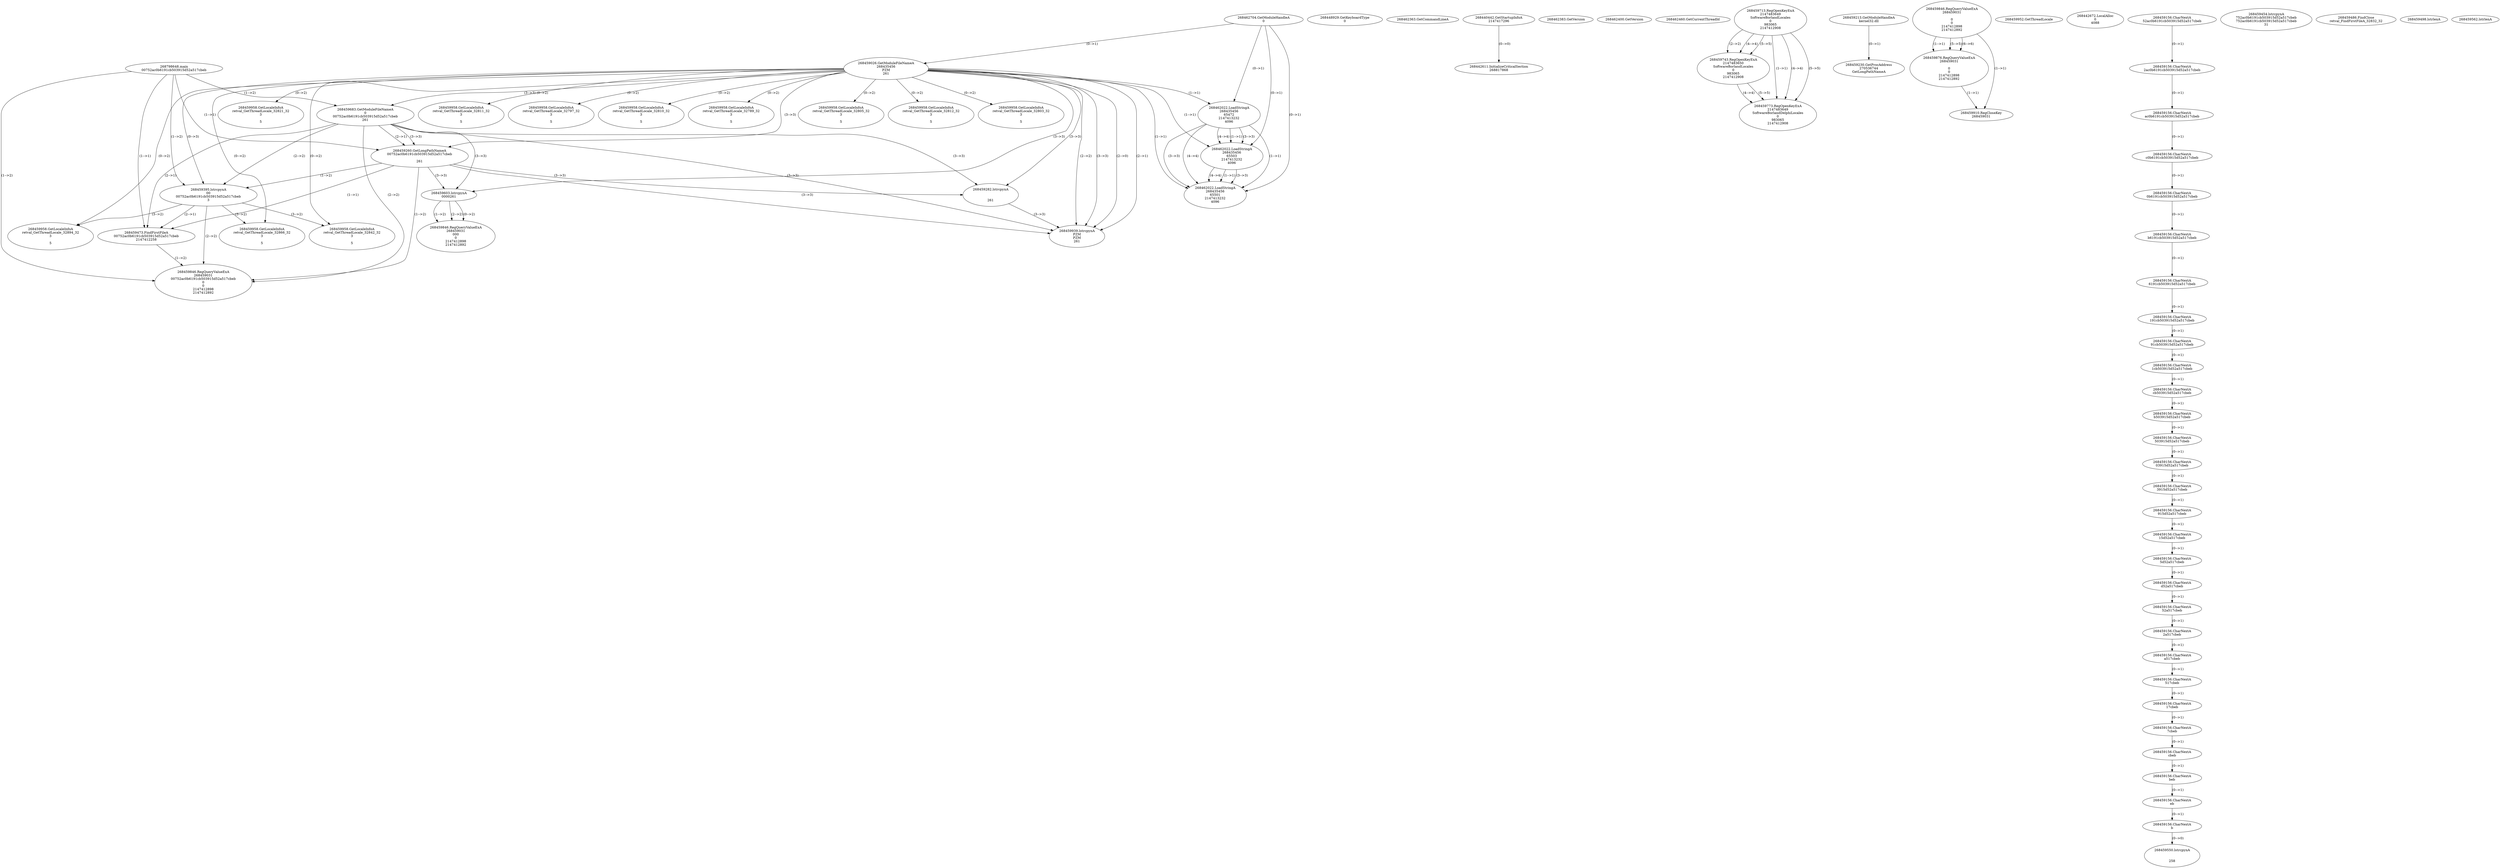 // Global SCDG with merge call
digraph {
	0 [label="268798648.main
00752ac0b6191cb503915d52a517cbeb"]
	1 [label="268462704.GetModuleHandleA
0"]
	2 [label="268448929.GetKeyboardType
0"]
	3 [label="268462363.GetCommandLineA
"]
	4 [label="268440442.GetStartupInfoA
2147417296"]
	5 [label="268462383.GetVersion
"]
	6 [label="268462400.GetVersion
"]
	7 [label="268462460.GetCurrentThreadId
"]
	8 [label="268459026.GetModuleFileNameA
268435456
PZM
261"]
	1 -> 8 [label="(0-->1)"]
	9 [label="268459683.GetModuleFileNameA
0
00752ac0b6191cb503915d52a517cbeb
261"]
	0 -> 9 [label="(1-->2)"]
	8 -> 9 [label="(3-->3)"]
	10 [label="268459713.RegOpenKeyExA
2147483649
Software\Borland\Locales
0
983065
2147412908"]
	11 [label="268459743.RegOpenKeyExA
2147483650
Software\Borland\Locales
0
983065
2147412908"]
	10 -> 11 [label="(2-->2)"]
	10 -> 11 [label="(4-->4)"]
	10 -> 11 [label="(5-->5)"]
	12 [label="268459773.RegOpenKeyExA
2147483649
Software\Borland\Delphi\Locales
0
983065
2147412908"]
	10 -> 12 [label="(1-->1)"]
	10 -> 12 [label="(4-->4)"]
	11 -> 12 [label="(4-->4)"]
	10 -> 12 [label="(5-->5)"]
	11 -> 12 [label="(5-->5)"]
	13 [label="268459213.GetModuleHandleA
kernel32.dll"]
	14 [label="268459230.GetProcAddress
270536744
GetLongPathNameA"]
	13 -> 14 [label="(0-->1)"]
	15 [label="268459260.GetLongPathNameA
00752ac0b6191cb503915d52a517cbeb

261"]
	0 -> 15 [label="(1-->1)"]
	9 -> 15 [label="(2-->1)"]
	8 -> 15 [label="(3-->3)"]
	9 -> 15 [label="(3-->3)"]
	16 [label="268459282.lstrcpynA


261"]
	8 -> 16 [label="(3-->3)"]
	9 -> 16 [label="(3-->3)"]
	15 -> 16 [label="(3-->3)"]
	17 [label="268459846.RegQueryValueExA
268459031

0
0
2147412898
2147412892"]
	18 [label="268459876.RegQueryValueExA
268459031

0
0
2147412898
2147412892"]
	17 -> 18 [label="(1-->1)"]
	17 -> 18 [label="(5-->5)"]
	17 -> 18 [label="(6-->6)"]
	19 [label="268459910.RegCloseKey
268459031"]
	17 -> 19 [label="(1-->1)"]
	18 -> 19 [label="(1-->1)"]
	20 [label="268459939.lstrcpynA
PZM
PZM
261"]
	8 -> 20 [label="(2-->1)"]
	8 -> 20 [label="(2-->2)"]
	8 -> 20 [label="(3-->3)"]
	9 -> 20 [label="(3-->3)"]
	15 -> 20 [label="(3-->3)"]
	16 -> 20 [label="(3-->3)"]
	8 -> 20 [label="(2-->0)"]
	21 [label="268459952.GetThreadLocale
"]
	22 [label="268459958.GetLocaleInfoA
retval_GetThreadLocale_32821_32
3

5"]
	8 -> 22 [label="(0-->2)"]
	23 [label="268462022.LoadStringA
268435456
65472
2147413232
4096"]
	1 -> 23 [label="(0-->1)"]
	8 -> 23 [label="(1-->1)"]
	24 [label="268462022.LoadStringA
268435456
65503
2147413232
4096"]
	1 -> 24 [label="(0-->1)"]
	8 -> 24 [label="(1-->1)"]
	23 -> 24 [label="(1-->1)"]
	23 -> 24 [label="(3-->3)"]
	23 -> 24 [label="(4-->4)"]
	25 [label="268459958.GetLocaleInfoA
retval_GetThreadLocale_32811_32
3

5"]
	8 -> 25 [label="(0-->2)"]
	26 [label="268459958.GetLocaleInfoA
retval_GetThreadLocale_32797_32
3

5"]
	8 -> 26 [label="(0-->2)"]
	27 [label="268462022.LoadStringA
268435456
65501
2147413232
4096"]
	1 -> 27 [label="(0-->1)"]
	8 -> 27 [label="(1-->1)"]
	23 -> 27 [label="(1-->1)"]
	24 -> 27 [label="(1-->1)"]
	23 -> 27 [label="(3-->3)"]
	24 -> 27 [label="(3-->3)"]
	23 -> 27 [label="(4-->4)"]
	24 -> 27 [label="(4-->4)"]
	28 [label="268442611.InitializeCriticalSection
268817868"]
	4 -> 28 [label="(0-->0)"]
	29 [label="268442672.LocalAlloc
0
4088"]
	30 [label="268459958.GetLocaleInfoA
retval_GetThreadLocale_32810_32
3

5"]
	8 -> 30 [label="(0-->2)"]
	31 [label="268459958.GetLocaleInfoA
retval_GetThreadLocale_32789_32
3

5"]
	8 -> 31 [label="(0-->2)"]
	32 [label="268459395.lstrcpynA
00
00752ac0b6191cb503915d52a517cbeb
3"]
	0 -> 32 [label="(1-->2)"]
	9 -> 32 [label="(2-->2)"]
	15 -> 32 [label="(1-->2)"]
	8 -> 32 [label="(0-->3)"]
	33 [label="268459156.CharNextA
52ac0b6191cb503915d52a517cbeb"]
	34 [label="268459156.CharNextA
2ac0b6191cb503915d52a517cbeb"]
	33 -> 34 [label="(0-->1)"]
	35 [label="268459156.CharNextA
ac0b6191cb503915d52a517cbeb"]
	34 -> 35 [label="(0-->1)"]
	36 [label="268459156.CharNextA
c0b6191cb503915d52a517cbeb"]
	35 -> 36 [label="(0-->1)"]
	37 [label="268459156.CharNextA
0b6191cb503915d52a517cbeb"]
	36 -> 37 [label="(0-->1)"]
	38 [label="268459156.CharNextA
b6191cb503915d52a517cbeb"]
	37 -> 38 [label="(0-->1)"]
	39 [label="268459156.CharNextA
6191cb503915d52a517cbeb"]
	38 -> 39 [label="(0-->1)"]
	40 [label="268459156.CharNextA
191cb503915d52a517cbeb"]
	39 -> 40 [label="(0-->1)"]
	41 [label="268459156.CharNextA
91cb503915d52a517cbeb"]
	40 -> 41 [label="(0-->1)"]
	42 [label="268459156.CharNextA
1cb503915d52a517cbeb"]
	41 -> 42 [label="(0-->1)"]
	43 [label="268459156.CharNextA
cb503915d52a517cbeb"]
	42 -> 43 [label="(0-->1)"]
	44 [label="268459156.CharNextA
b503915d52a517cbeb"]
	43 -> 44 [label="(0-->1)"]
	45 [label="268459156.CharNextA
503915d52a517cbeb"]
	44 -> 45 [label="(0-->1)"]
	46 [label="268459156.CharNextA
03915d52a517cbeb"]
	45 -> 46 [label="(0-->1)"]
	47 [label="268459156.CharNextA
3915d52a517cbeb"]
	46 -> 47 [label="(0-->1)"]
	48 [label="268459156.CharNextA
915d52a517cbeb"]
	47 -> 48 [label="(0-->1)"]
	49 [label="268459156.CharNextA
15d52a517cbeb"]
	48 -> 49 [label="(0-->1)"]
	50 [label="268459156.CharNextA
5d52a517cbeb"]
	49 -> 50 [label="(0-->1)"]
	51 [label="268459156.CharNextA
d52a517cbeb"]
	50 -> 51 [label="(0-->1)"]
	52 [label="268459156.CharNextA
52a517cbeb"]
	51 -> 52 [label="(0-->1)"]
	53 [label="268459156.CharNextA
2a517cbeb"]
	52 -> 53 [label="(0-->1)"]
	54 [label="268459156.CharNextA
a517cbeb"]
	53 -> 54 [label="(0-->1)"]
	55 [label="268459156.CharNextA
517cbeb"]
	54 -> 55 [label="(0-->1)"]
	56 [label="268459156.CharNextA
17cbeb"]
	55 -> 56 [label="(0-->1)"]
	57 [label="268459156.CharNextA
7cbeb"]
	56 -> 57 [label="(0-->1)"]
	58 [label="268459156.CharNextA
cbeb"]
	57 -> 58 [label="(0-->1)"]
	59 [label="268459156.CharNextA
beb"]
	58 -> 59 [label="(0-->1)"]
	60 [label="268459156.CharNextA
eb"]
	59 -> 60 [label="(0-->1)"]
	61 [label="268459156.CharNextA
b"]
	60 -> 61 [label="(0-->1)"]
	62 [label="268459454.lstrcpynA
752ac0b6191cb503915d52a517cbeb
752ac0b6191cb503915d52a517cbeb
31"]
	63 [label="268459473.FindFirstFileA
00752ac0b6191cb503915d52a517cbeb
2147412258"]
	0 -> 63 [label="(1-->1)"]
	9 -> 63 [label="(2-->1)"]
	15 -> 63 [label="(1-->1)"]
	32 -> 63 [label="(2-->1)"]
	64 [label="268459846.RegQueryValueExA
268459031
00752ac0b6191cb503915d52a517cbeb
0
0
2147412898
2147412892"]
	0 -> 64 [label="(1-->2)"]
	9 -> 64 [label="(2-->2)"]
	15 -> 64 [label="(1-->2)"]
	32 -> 64 [label="(2-->2)"]
	63 -> 64 [label="(1-->2)"]
	65 [label="268459958.GetLocaleInfoA
retval_GetThreadLocale_32842_32
3

5"]
	8 -> 65 [label="(0-->2)"]
	32 -> 65 [label="(3-->2)"]
	66 [label="268459958.GetLocaleInfoA
retval_GetThreadLocale_32805_32
3

5"]
	8 -> 66 [label="(0-->2)"]
	67 [label="268459958.GetLocaleInfoA
retval_GetThreadLocale_32812_32
3

5"]
	8 -> 67 [label="(0-->2)"]
	68 [label="268459958.GetLocaleInfoA
retval_GetThreadLocale_32803_32
3

5"]
	8 -> 68 [label="(0-->2)"]
	69 [label="268459958.GetLocaleInfoA
retval_GetThreadLocale_32866_32
3

5"]
	8 -> 69 [label="(0-->2)"]
	32 -> 69 [label="(3-->2)"]
	70 [label="268459486.FindClose
retval_FindFirstFileA_32832_32"]
	71 [label="268459498.lstrlenA
"]
	72 [label="268459550.lstrcpynA


258"]
	61 -> 72 [label="(0-->0)"]
	73 [label="268459562.lstrlenA
"]
	74 [label="268459603.lstrcpynA
00\
00\
261"]
	8 -> 74 [label="(3-->3)"]
	9 -> 74 [label="(3-->3)"]
	15 -> 74 [label="(3-->3)"]
	75 [label="268459846.RegQueryValueExA
268459031
00\
0
0
2147412898
2147412892"]
	74 -> 75 [label="(1-->2)"]
	74 -> 75 [label="(2-->2)"]
	74 -> 75 [label="(0-->2)"]
	76 [label="268459958.GetLocaleInfoA
retval_GetThreadLocale_32894_32
3

5"]
	8 -> 76 [label="(0-->2)"]
	32 -> 76 [label="(3-->2)"]
}
